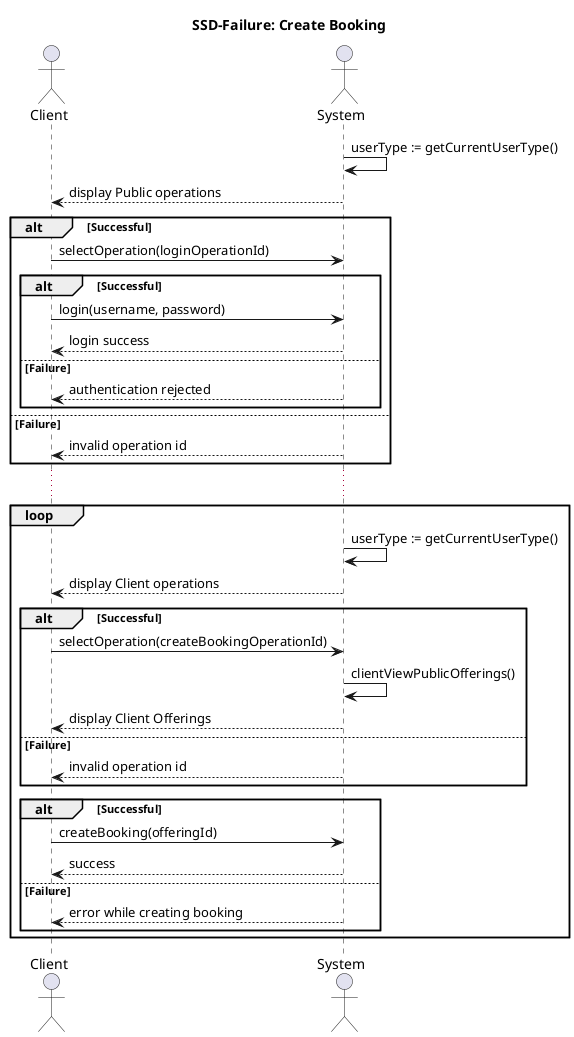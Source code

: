 @startuml SSD-Failure: Create Booking
title SSD-Failure: Create Booking

actor Client
actor System

System -> System: userType := getCurrentUserType()
Client <-- System: display Public operations
alt Successful
    Client -> System: selectOperation(loginOperationId)
    alt Successful
        Client -> System: login(username, password)
        Client <-- System: login success
    else Failure
        Client <-- System: authentication rejected
    end
else Failure
    Client <-- System: invalid operation id
end
...
loop
    System -> System: userType := getCurrentUserType()
    Client <-- System: display Client operations
    alt Successful
        Client -> System: selectOperation(createBookingOperationId)
        System -> System: clientViewPublicOfferings()
        Client <-- System: display Client Offerings
    else Failure
        Client <-- System: invalid operation id
    end
    alt Successful
        Client -> System: createBooking(offeringId)
        Client <-- System: success
    else Failure
        Client <-- System: error while creating booking
    end
end

@enduml